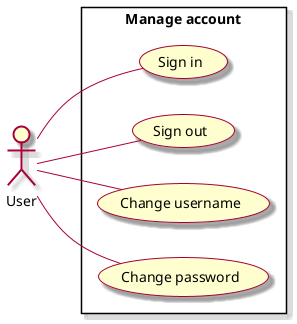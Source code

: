 @startuml ManageProfile

skin rose
left to right direction

actor "User" as user

rectangle "Manage account" {
    usecase "Sign in" as viewProfile
    usecase "Sign out" as updateProfile
    usecase "Change username" as changeUsername
    usecase "Change password" as changePassword
}

user -- viewProfile
user -- updateProfile
user -- changeUsername
user -- changePassword

@enduml